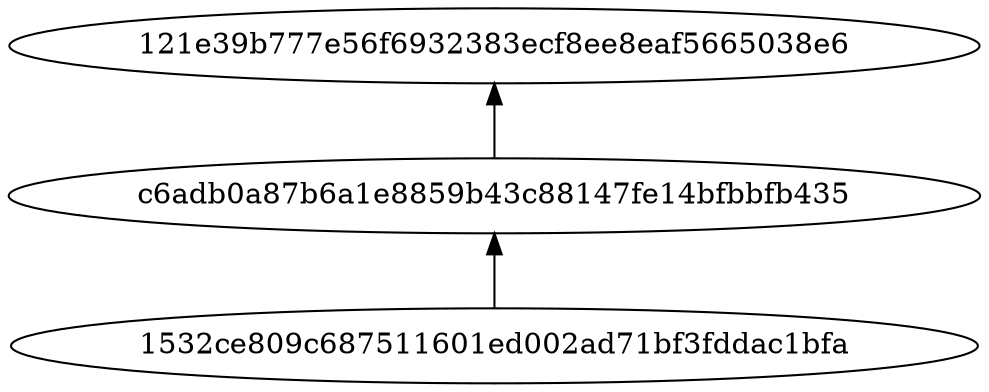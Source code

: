 // Dependency Graph
digraph {
	rankdir=BT
	"1532ce809c687511601ed002ad71bf3fddac1bfa" [label="1532ce809c687511601ed002ad71bf3fddac1bfa"]
	c6adb0a87b6a1e8859b43c88147fe14bfbbfb435 [label=c6adb0a87b6a1e8859b43c88147fe14bfbbfb435]
	"1532ce809c687511601ed002ad71bf3fddac1bfa" -> c6adb0a87b6a1e8859b43c88147fe14bfbbfb435
	"121e39b777e56f6932383ecf8ee8eaf5665038e6" [label="121e39b777e56f6932383ecf8ee8eaf5665038e6"]
	c6adb0a87b6a1e8859b43c88147fe14bfbbfb435 -> "121e39b777e56f6932383ecf8ee8eaf5665038e6"
}
